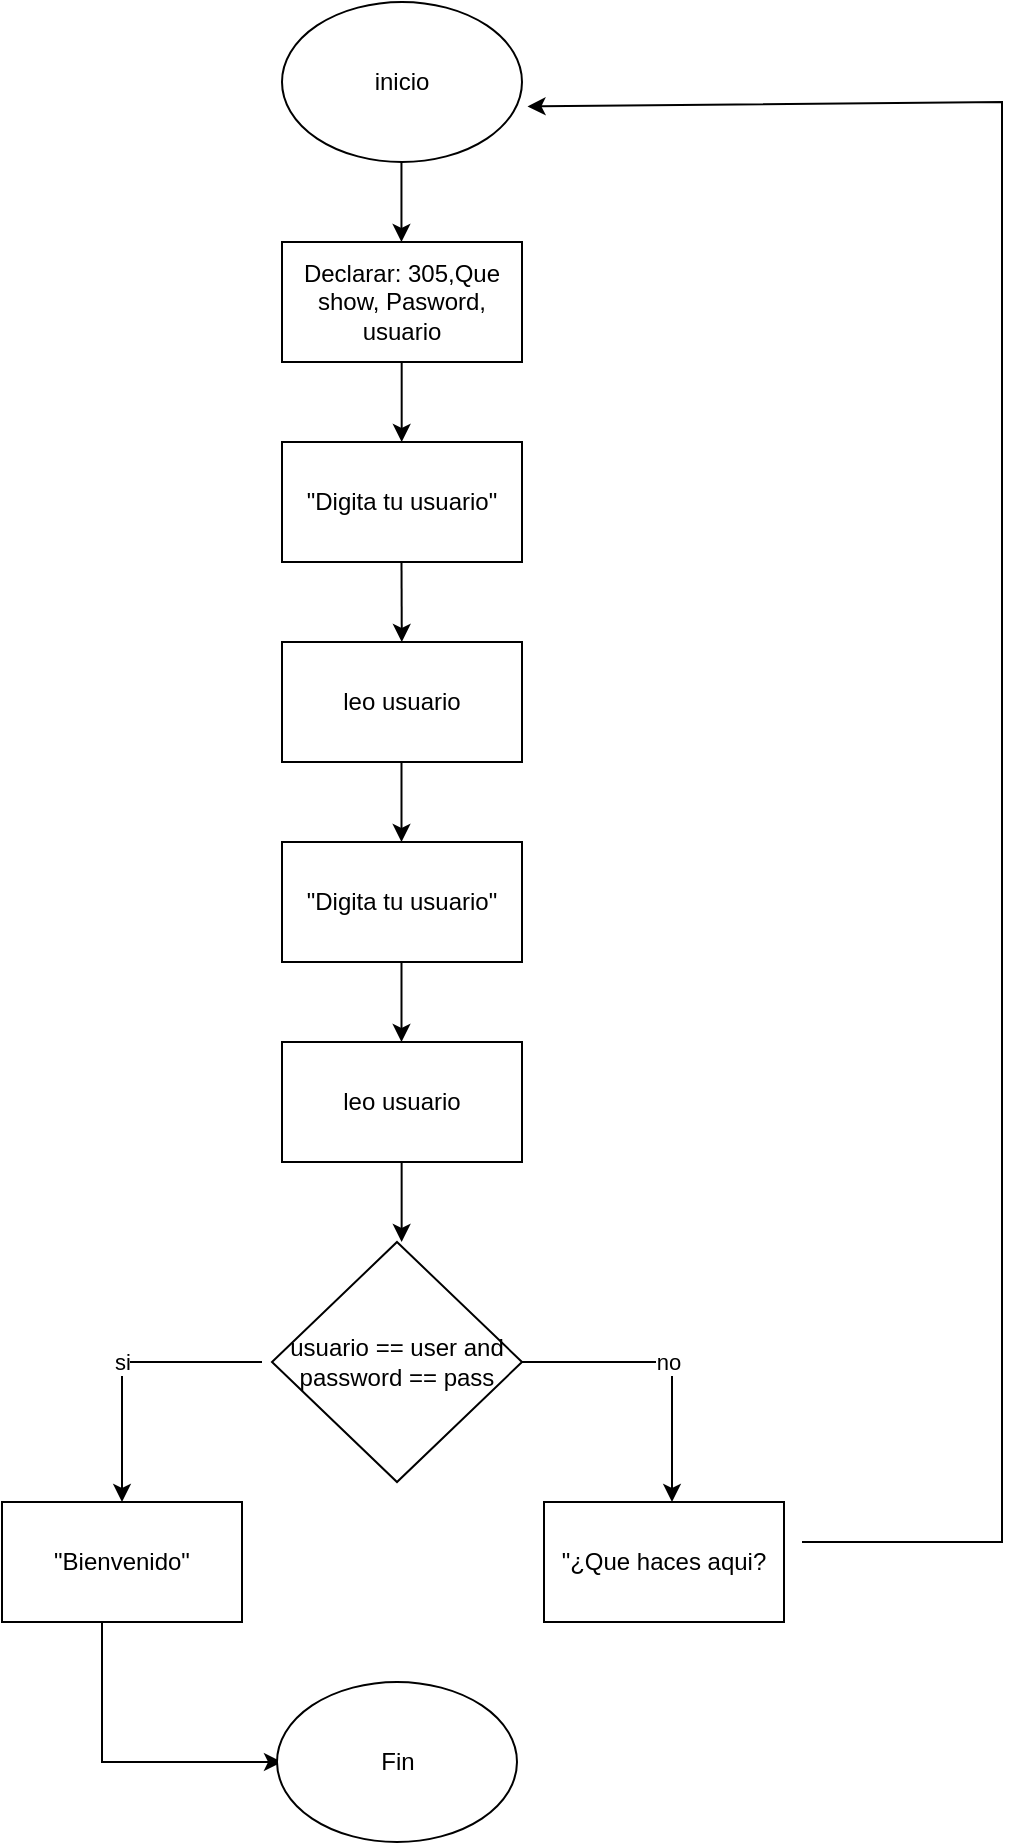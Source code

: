 <mxfile version="22.0.2" type="device">
  <diagram name="Página-1" id="PhvlJ08zT1fllb7dHKhp">
    <mxGraphModel dx="576" dy="339" grid="1" gridSize="10" guides="1" tooltips="1" connect="1" arrows="1" fold="1" page="1" pageScale="1" pageWidth="827" pageHeight="1169" math="0" shadow="0">
      <root>
        <mxCell id="0" />
        <mxCell id="1" parent="0" />
        <mxCell id="dVTIZYQYzZr3Aqc_5YMv-1" value="inicio" style="ellipse;whiteSpace=wrap;html=1;" parent="1" vertex="1">
          <mxGeometry x="340" y="170" width="120" height="80" as="geometry" />
        </mxCell>
        <mxCell id="dVTIZYQYzZr3Aqc_5YMv-3" value="" style="endArrow=classic;html=1;rounded=0;" parent="1" edge="1">
          <mxGeometry width="50" height="50" relative="1" as="geometry">
            <mxPoint x="399.73" y="250" as="sourcePoint" />
            <mxPoint x="399.73" y="290" as="targetPoint" />
          </mxGeometry>
        </mxCell>
        <mxCell id="dVTIZYQYzZr3Aqc_5YMv-4" value="Declarar: 305,Que show, Pasword, usuario" style="rounded=0;whiteSpace=wrap;html=1;" parent="1" vertex="1">
          <mxGeometry x="340" y="290" width="120" height="60" as="geometry" />
        </mxCell>
        <mxCell id="dVTIZYQYzZr3Aqc_5YMv-5" value="" style="endArrow=classic;html=1;rounded=0;" parent="1" edge="1">
          <mxGeometry width="50" height="50" relative="1" as="geometry">
            <mxPoint x="399.84" y="350" as="sourcePoint" />
            <mxPoint x="399.84" y="390" as="targetPoint" />
          </mxGeometry>
        </mxCell>
        <mxCell id="dVTIZYQYzZr3Aqc_5YMv-8" value="&quot;Digita tu usuario&quot;" style="rounded=0;whiteSpace=wrap;html=1;" parent="1" vertex="1">
          <mxGeometry x="340" y="390" width="120" height="60" as="geometry" />
        </mxCell>
        <mxCell id="dVTIZYQYzZr3Aqc_5YMv-9" value="" style="endArrow=classic;html=1;rounded=0;" parent="1" target="dVTIZYQYzZr3Aqc_5YMv-12" edge="1">
          <mxGeometry width="50" height="50" relative="1" as="geometry">
            <mxPoint x="399.75" y="450" as="sourcePoint" />
            <mxPoint x="399.75" y="490" as="targetPoint" />
          </mxGeometry>
        </mxCell>
        <mxCell id="dVTIZYQYzZr3Aqc_5YMv-10" value="" style="endArrow=classic;html=1;rounded=0;" parent="1" edge="1">
          <mxGeometry width="50" height="50" relative="1" as="geometry">
            <mxPoint x="399.75" y="650" as="sourcePoint" />
            <mxPoint x="399.75" y="690" as="targetPoint" />
          </mxGeometry>
        </mxCell>
        <mxCell id="dVTIZYQYzZr3Aqc_5YMv-11" value="" style="endArrow=classic;html=1;rounded=0;" parent="1" edge="1">
          <mxGeometry width="50" height="50" relative="1" as="geometry">
            <mxPoint x="399.75" y="550" as="sourcePoint" />
            <mxPoint x="399.75" y="590" as="targetPoint" />
          </mxGeometry>
        </mxCell>
        <mxCell id="dVTIZYQYzZr3Aqc_5YMv-12" value="leo usuario" style="rounded=0;whiteSpace=wrap;html=1;" parent="1" vertex="1">
          <mxGeometry x="340" y="490" width="120" height="60" as="geometry" />
        </mxCell>
        <mxCell id="dVTIZYQYzZr3Aqc_5YMv-13" value="&quot;Digita tu usuario&quot;" style="rounded=0;whiteSpace=wrap;html=1;" parent="1" vertex="1">
          <mxGeometry x="340" y="590" width="120" height="60" as="geometry" />
        </mxCell>
        <mxCell id="dVTIZYQYzZr3Aqc_5YMv-14" value="leo usuario" style="rounded=0;whiteSpace=wrap;html=1;" parent="1" vertex="1">
          <mxGeometry x="340" y="690" width="120" height="60" as="geometry" />
        </mxCell>
        <mxCell id="dVTIZYQYzZr3Aqc_5YMv-15" value="usuario == user and password == pass" style="rhombus;whiteSpace=wrap;html=1;" parent="1" vertex="1">
          <mxGeometry x="335" y="790" width="125" height="120" as="geometry" />
        </mxCell>
        <mxCell id="dVTIZYQYzZr3Aqc_5YMv-16" value="" style="endArrow=classic;html=1;rounded=0;" parent="1" edge="1">
          <mxGeometry width="50" height="50" relative="1" as="geometry">
            <mxPoint x="399.82" y="750" as="sourcePoint" />
            <mxPoint x="399.82" y="790" as="targetPoint" />
          </mxGeometry>
        </mxCell>
        <mxCell id="dVTIZYQYzZr3Aqc_5YMv-17" value="no" style="endArrow=classic;html=1;rounded=0;exitX=1;exitY=0.5;exitDx=0;exitDy=0;" parent="1" source="dVTIZYQYzZr3Aqc_5YMv-15" edge="1">
          <mxGeometry width="50" height="50" relative="1" as="geometry">
            <mxPoint x="480" y="850" as="sourcePoint" />
            <mxPoint x="535" y="920" as="targetPoint" />
            <Array as="points">
              <mxPoint x="535" y="850" />
            </Array>
          </mxGeometry>
        </mxCell>
        <mxCell id="dVTIZYQYzZr3Aqc_5YMv-18" value="si" style="endArrow=classic;html=1;rounded=0;" parent="1" edge="1">
          <mxGeometry width="50" height="50" relative="1" as="geometry">
            <mxPoint x="330" y="850" as="sourcePoint" />
            <mxPoint x="260" y="920" as="targetPoint" />
            <Array as="points">
              <mxPoint x="260" y="850" />
            </Array>
          </mxGeometry>
        </mxCell>
        <mxCell id="dVTIZYQYzZr3Aqc_5YMv-20" value="&quot;Bienvenido&quot;" style="rounded=0;whiteSpace=wrap;html=1;" parent="1" vertex="1">
          <mxGeometry x="200" y="920" width="120" height="60" as="geometry" />
        </mxCell>
        <mxCell id="dVTIZYQYzZr3Aqc_5YMv-26" value="&quot;¿Que haces aqui?" style="rounded=0;whiteSpace=wrap;html=1;" parent="1" vertex="1">
          <mxGeometry x="471" y="920" width="120" height="60" as="geometry" />
        </mxCell>
        <mxCell id="dVTIZYQYzZr3Aqc_5YMv-31" value="" style="endArrow=classic;html=1;rounded=0;entryX=1.023;entryY=0.653;entryDx=0;entryDy=0;entryPerimeter=0;" parent="1" target="dVTIZYQYzZr3Aqc_5YMv-1" edge="1">
          <mxGeometry width="50" height="50" relative="1" as="geometry">
            <mxPoint x="600" y="940" as="sourcePoint" />
            <mxPoint x="490" y="220" as="targetPoint" />
            <Array as="points">
              <mxPoint x="700" y="940" />
              <mxPoint x="700" y="220" />
            </Array>
          </mxGeometry>
        </mxCell>
        <mxCell id="dVTIZYQYzZr3Aqc_5YMv-32" value="" style="endArrow=classic;html=1;rounded=0;" parent="1" edge="1">
          <mxGeometry width="50" height="50" relative="1" as="geometry">
            <mxPoint x="250" y="980" as="sourcePoint" />
            <mxPoint x="340" y="1050" as="targetPoint" />
            <Array as="points">
              <mxPoint x="250" y="1050" />
            </Array>
          </mxGeometry>
        </mxCell>
        <mxCell id="dVTIZYQYzZr3Aqc_5YMv-33" value="Fin" style="ellipse;whiteSpace=wrap;html=1;" parent="1" vertex="1">
          <mxGeometry x="337.5" y="1010" width="120" height="80" as="geometry" />
        </mxCell>
      </root>
    </mxGraphModel>
  </diagram>
</mxfile>
